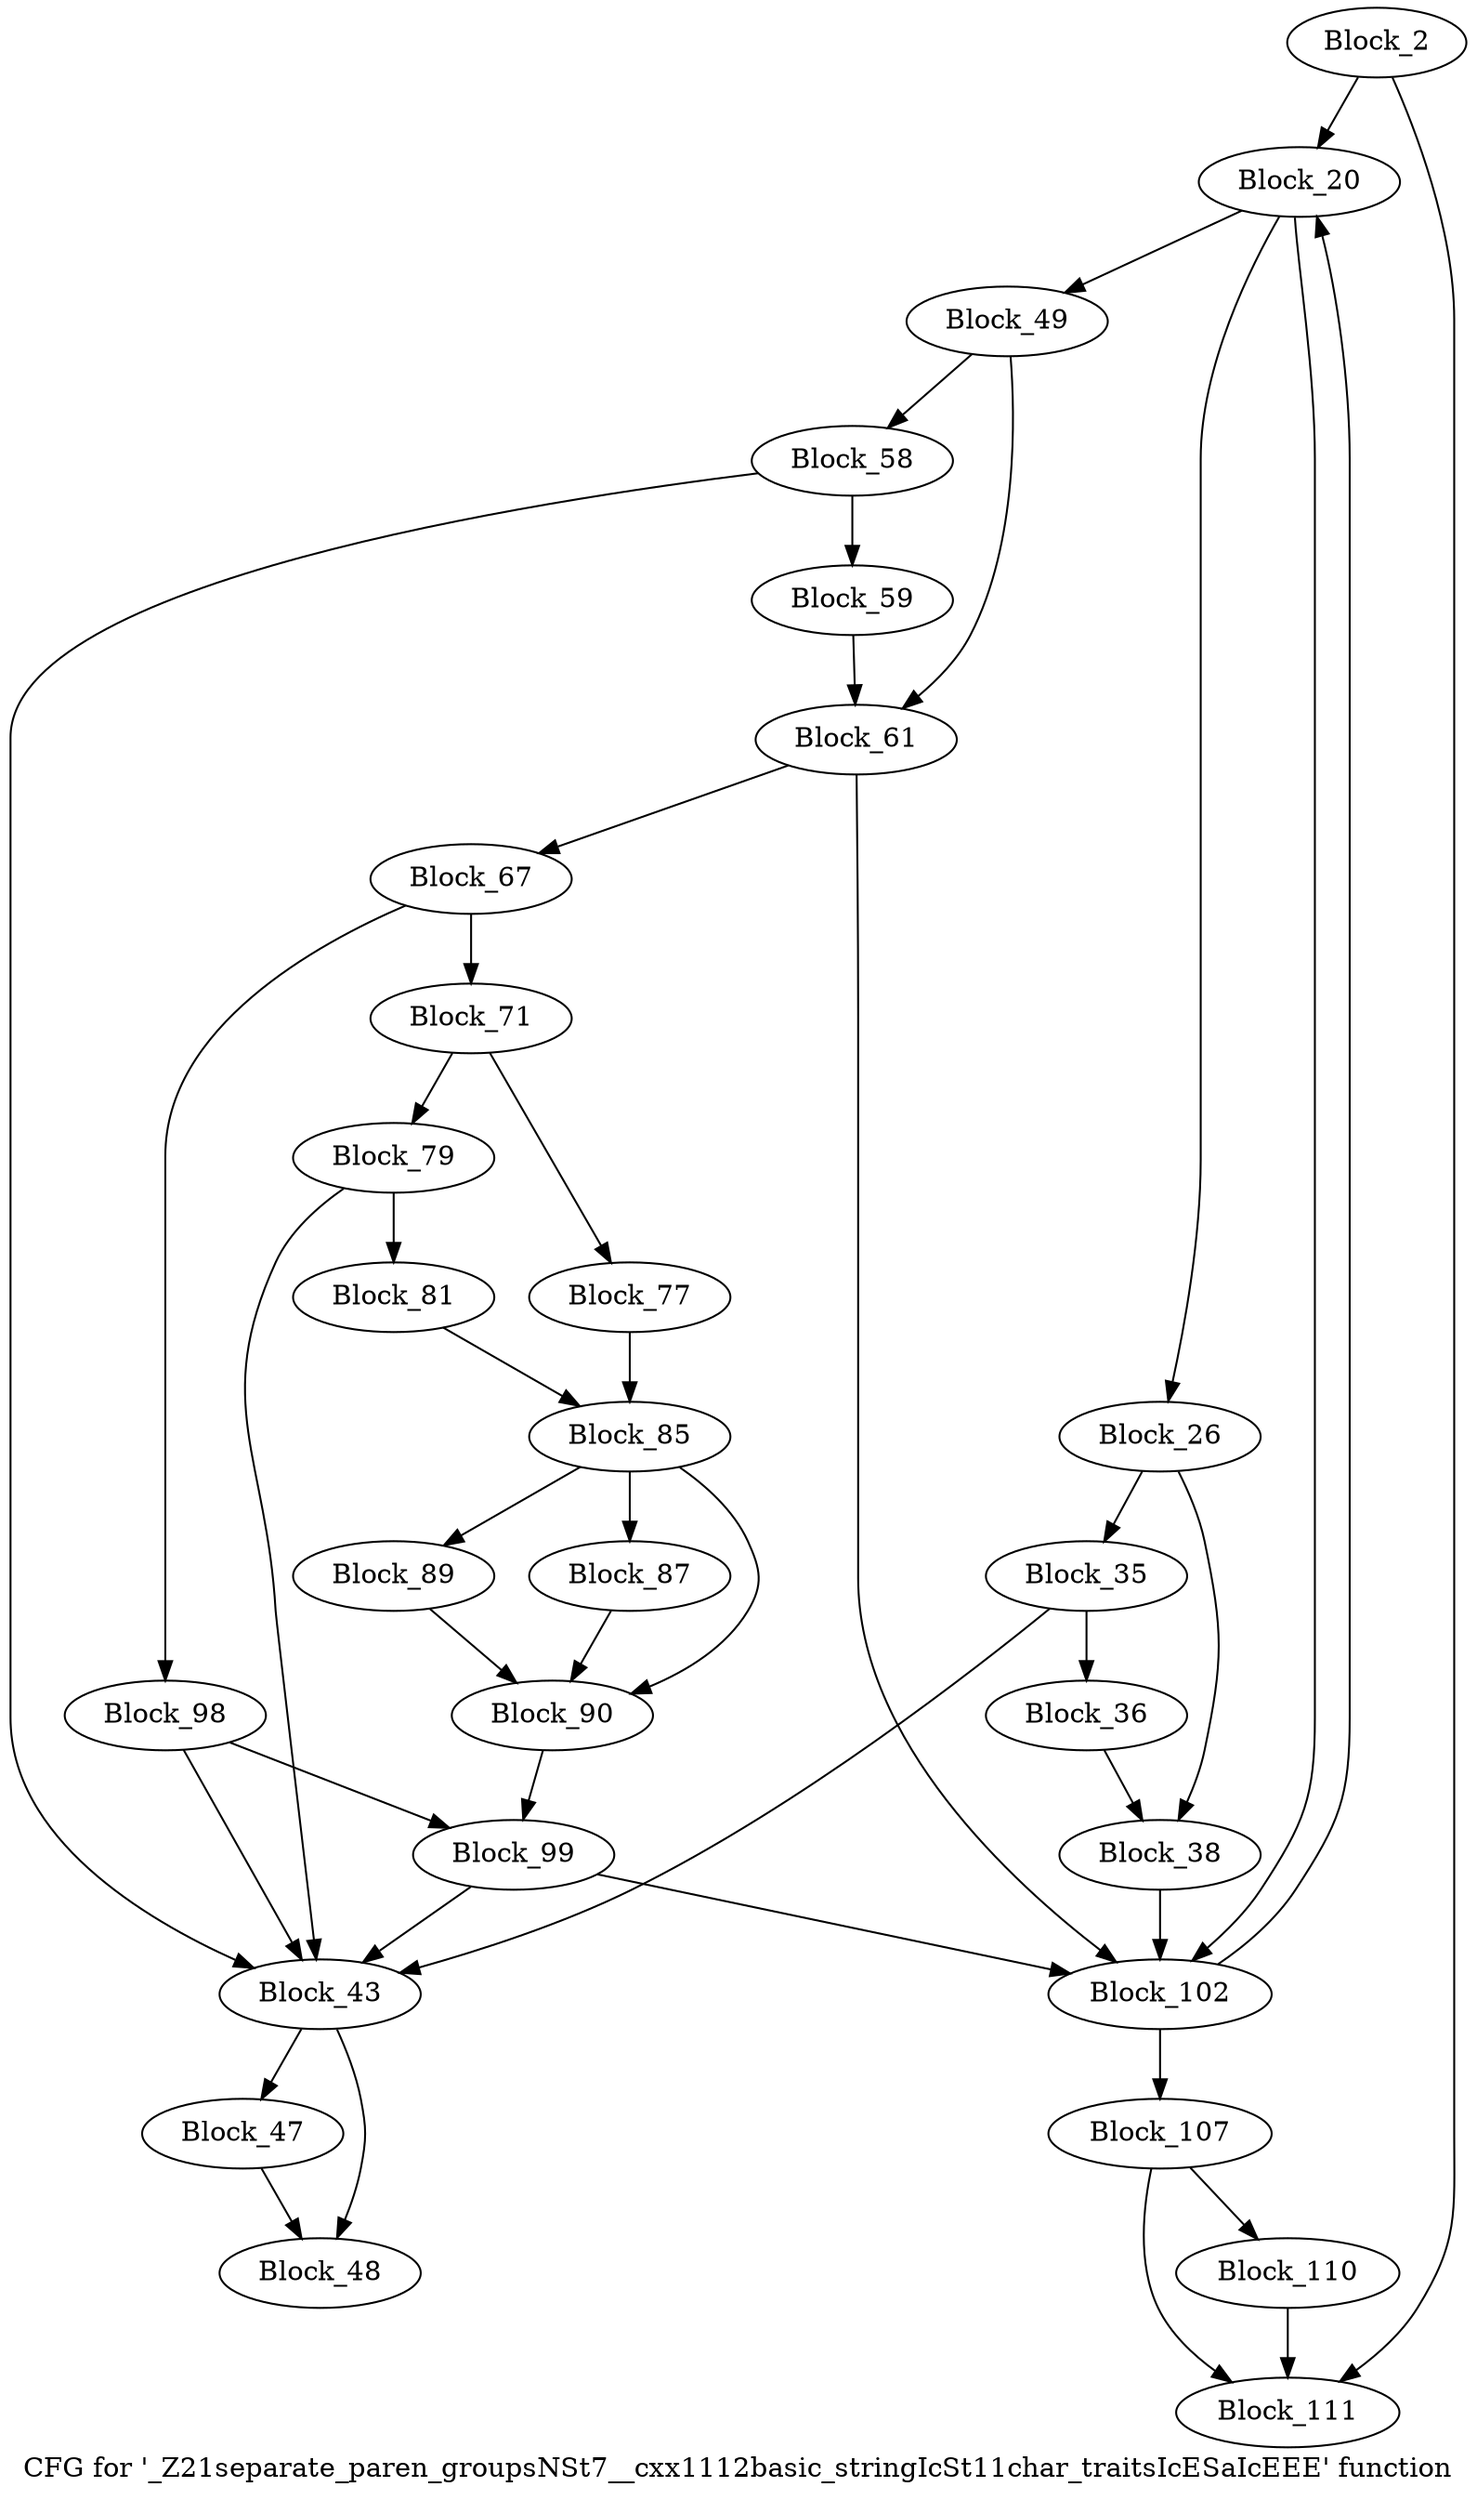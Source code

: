 digraph "CFG for '_Z21separate_paren_groupsNSt7__cxx1112basic_stringIcSt11char_traitsIcESaIcEEE' function" {
	label="CFG for '_Z21separate_paren_groupsNSt7__cxx1112basic_stringIcSt11char_traitsIcESaIcEEE' function";

	block_2 [label="Block_2"];
	block_2:s0 -> block_111;
	block_2:s1 -> block_20;
	block_20 [label="Block_20"];
	block_20:s0 -> block_102;
	block_20:s1 -> block_26;
	block_20:s2 -> block_49;
	block_26 [label="Block_26"];
	block_26:s0 -> block_35;
	block_26:s1 -> block_38;
	block_35 [label="Block_35"];
	block_35 -> block_36;
	block_35 -> block_43;
	block_36 [label="Block_36"];
	block_36 -> block_38;
	block_38 [label="Block_38"];
	block_38 -> block_102;
	block_43 [label="Block_43"];
	block_43:s0 -> block_48;
	block_43:s1 -> block_47;
	block_47 [label="Block_47"];
	block_47 -> block_48;
	block_48 [label="Block_48"];
	block_49 [label="Block_49"];
	block_49:s0 -> block_58;
	block_49:s1 -> block_61;
	block_58 [label="Block_58"];
	block_58 -> block_59;
	block_58 -> block_43;
	block_59 [label="Block_59"];
	block_59 -> block_61;
	block_61 [label="Block_61"];
	block_61:s0 -> block_67;
	block_61:s1 -> block_102;
	block_67 [label="Block_67"];
	block_67:s0 -> block_98;
	block_67:s1 -> block_71;
	block_71 [label="Block_71"];
	block_71:s0 -> block_79;
	block_71:s1 -> block_77;
	block_77 [label="Block_77"];
	block_77 -> block_85;
	block_79 [label="Block_79"];
	block_79 -> block_81;
	block_79 -> block_43;
	block_81 [label="Block_81"];
	block_81 -> block_85;
	block_85 [label="Block_85"];
	block_85:s0 -> block_89;
	block_85:s1 -> block_87;
	block_85:s2 -> block_90;
	block_87 [label="Block_87"];
	block_87 -> block_90;
	block_89 [label="Block_89"];
	block_89 -> block_90;
	block_90 [label="Block_90"];
	block_90 -> block_99;
	block_98 [label="Block_98"];
	block_98 -> block_99;
	block_98 -> block_43;
	block_99 [label="Block_99"];
	block_99 -> block_102;
	block_99 -> block_43;
	block_102 [label="Block_102"];
	block_102:s0 -> block_20;
	block_102:s1 -> block_107;
	block_107 [label="Block_107"];
	block_107:s0 -> block_111;
	block_107:s1 -> block_110;
	block_110 [label="Block_110"];
	block_110 -> block_111;
	block_111 [label="Block_111"];
}
